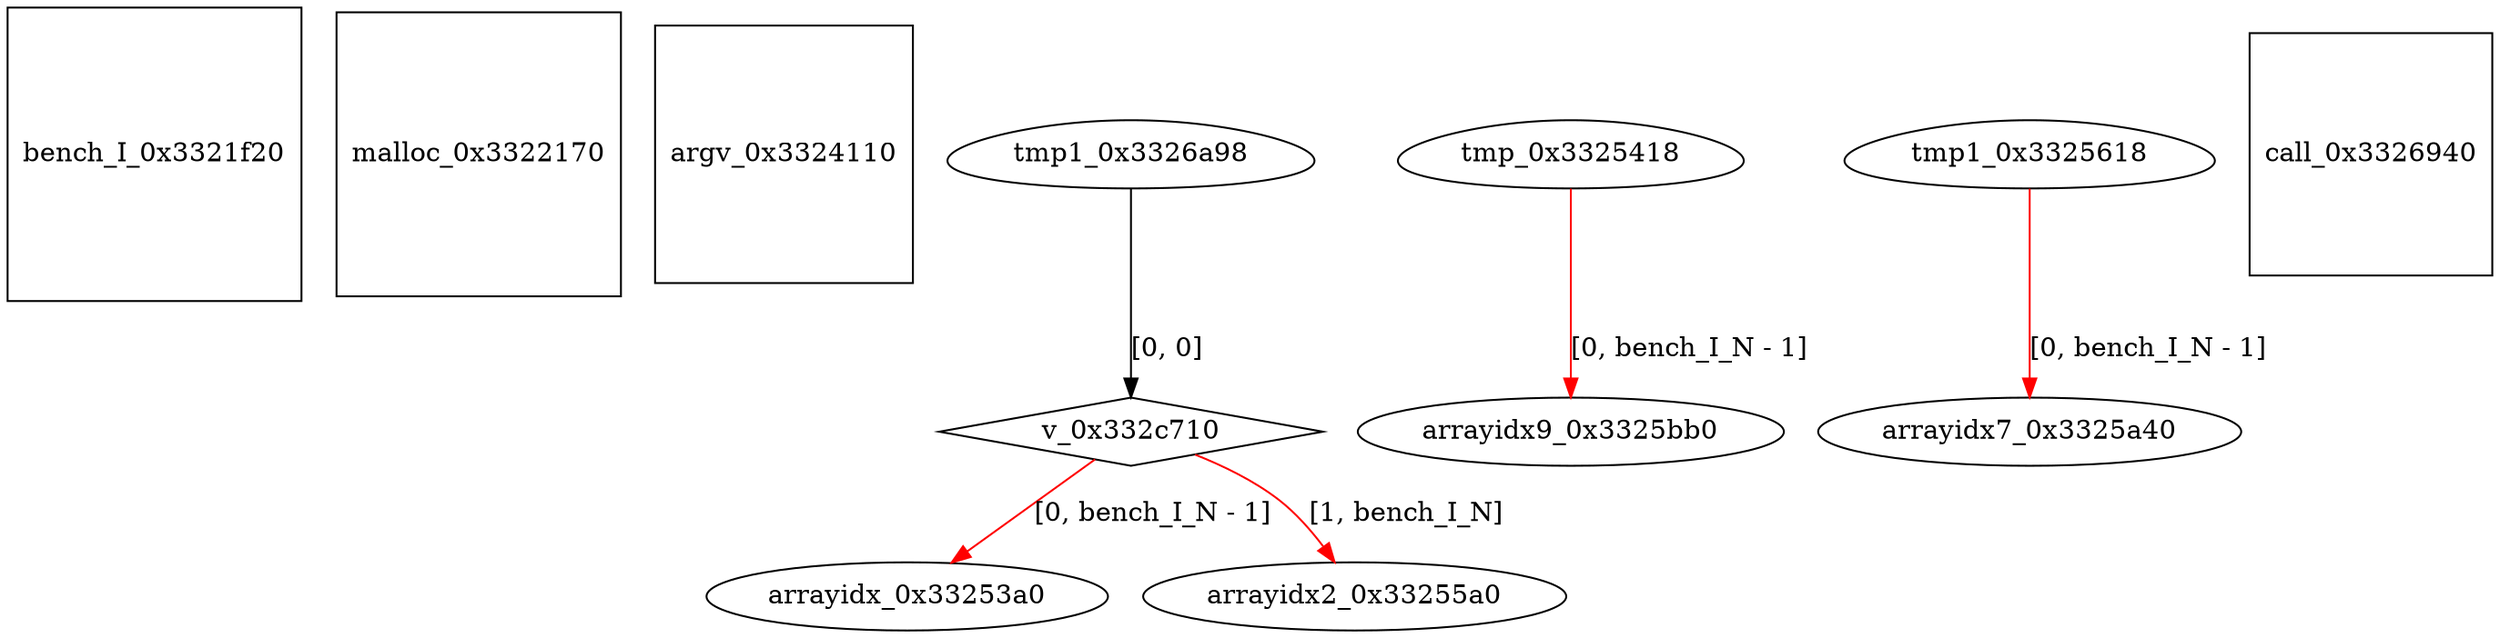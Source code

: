 digraph grafico {
"bench_I_0x3321f20" [shape=square];
"malloc_0x3322170" [shape=square];
"argv_0x3324110" [shape=square];
"arrayidx_0x33253a0" [shape=ellipse];
"v_0x332c710" -> "arrayidx_0x33253a0" [label="[0, bench_I_N - 1]",color=red];
"tmp_0x3325418" [shape=egg];
"arrayidx2_0x33255a0" [shape=ellipse];
"v_0x332c710" -> "arrayidx2_0x33255a0" [label="[1, bench_I_N]",color=red];
"tmp1_0x3325618" [shape=egg];
"arrayidx7_0x3325a40" [shape=ellipse];
"tmp1_0x3325618" -> "arrayidx7_0x3325a40" [label="[0, bench_I_N - 1]",color=red];
"arrayidx9_0x3325bb0" [shape=ellipse];
"tmp_0x3325418" -> "arrayidx9_0x3325bb0" [label="[0, bench_I_N - 1]",color=red];
"call_0x3326940" [shape=square];
"tmp1_0x3326a98" [shape=egg];
"v_0x332c710" [shape=diamond];
"tmp1_0x3326a98" -> "v_0x332c710" [label="[0, 0]"];
}